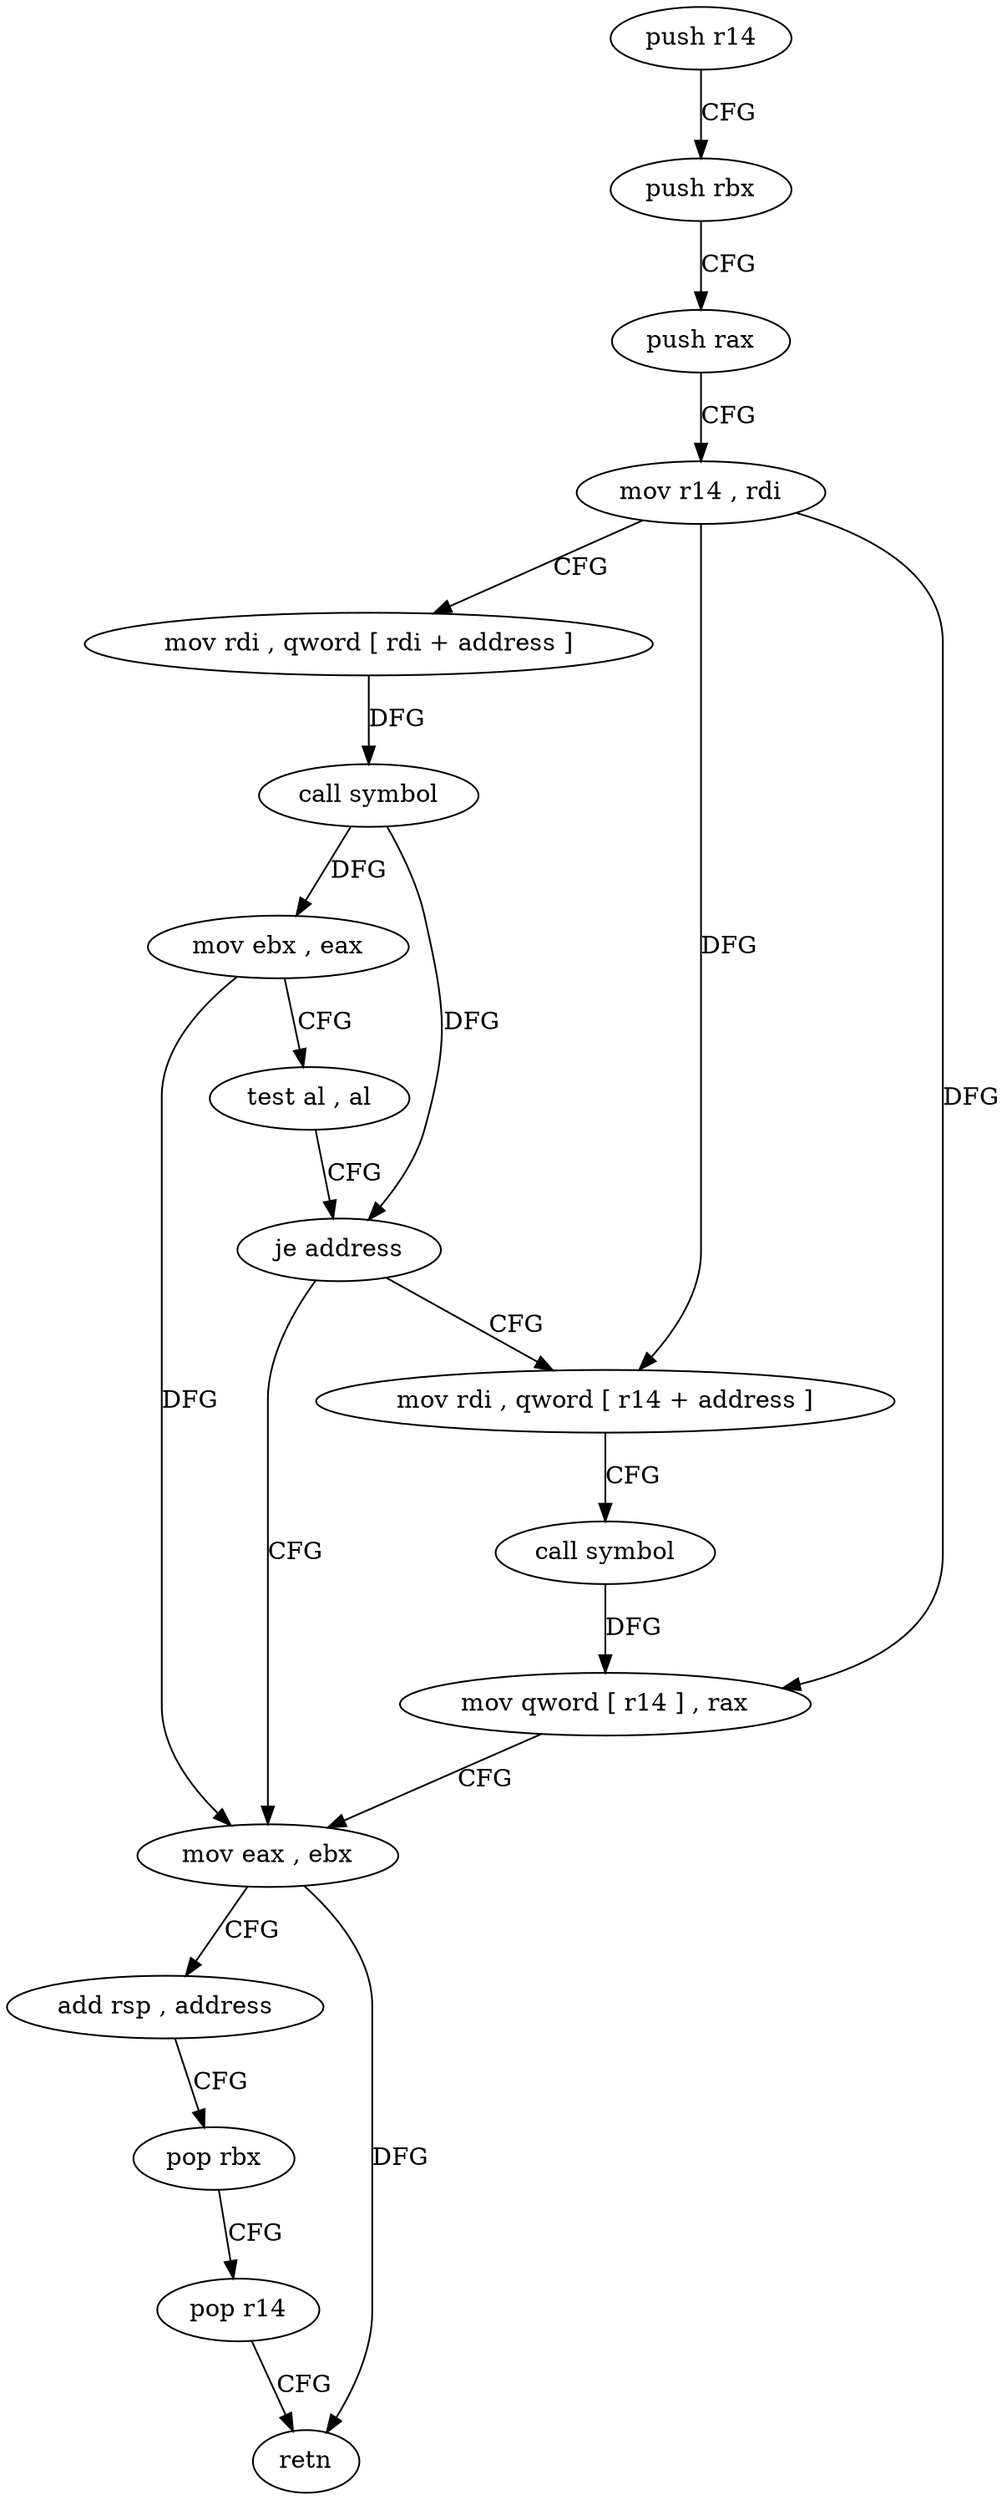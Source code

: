 digraph "func" {
"135232" [label = "push r14" ]
"135234" [label = "push rbx" ]
"135235" [label = "push rax" ]
"135236" [label = "mov r14 , rdi" ]
"135239" [label = "mov rdi , qword [ rdi + address ]" ]
"135243" [label = "call symbol" ]
"135248" [label = "mov ebx , eax" ]
"135250" [label = "test al , al" ]
"135252" [label = "je address" ]
"135266" [label = "mov eax , ebx" ]
"135254" [label = "mov rdi , qword [ r14 + address ]" ]
"135268" [label = "add rsp , address" ]
"135272" [label = "pop rbx" ]
"135273" [label = "pop r14" ]
"135275" [label = "retn" ]
"135258" [label = "call symbol" ]
"135263" [label = "mov qword [ r14 ] , rax" ]
"135232" -> "135234" [ label = "CFG" ]
"135234" -> "135235" [ label = "CFG" ]
"135235" -> "135236" [ label = "CFG" ]
"135236" -> "135239" [ label = "CFG" ]
"135236" -> "135254" [ label = "DFG" ]
"135236" -> "135263" [ label = "DFG" ]
"135239" -> "135243" [ label = "DFG" ]
"135243" -> "135248" [ label = "DFG" ]
"135243" -> "135252" [ label = "DFG" ]
"135248" -> "135250" [ label = "CFG" ]
"135248" -> "135266" [ label = "DFG" ]
"135250" -> "135252" [ label = "CFG" ]
"135252" -> "135266" [ label = "CFG" ]
"135252" -> "135254" [ label = "CFG" ]
"135266" -> "135268" [ label = "CFG" ]
"135266" -> "135275" [ label = "DFG" ]
"135254" -> "135258" [ label = "CFG" ]
"135268" -> "135272" [ label = "CFG" ]
"135272" -> "135273" [ label = "CFG" ]
"135273" -> "135275" [ label = "CFG" ]
"135258" -> "135263" [ label = "DFG" ]
"135263" -> "135266" [ label = "CFG" ]
}
